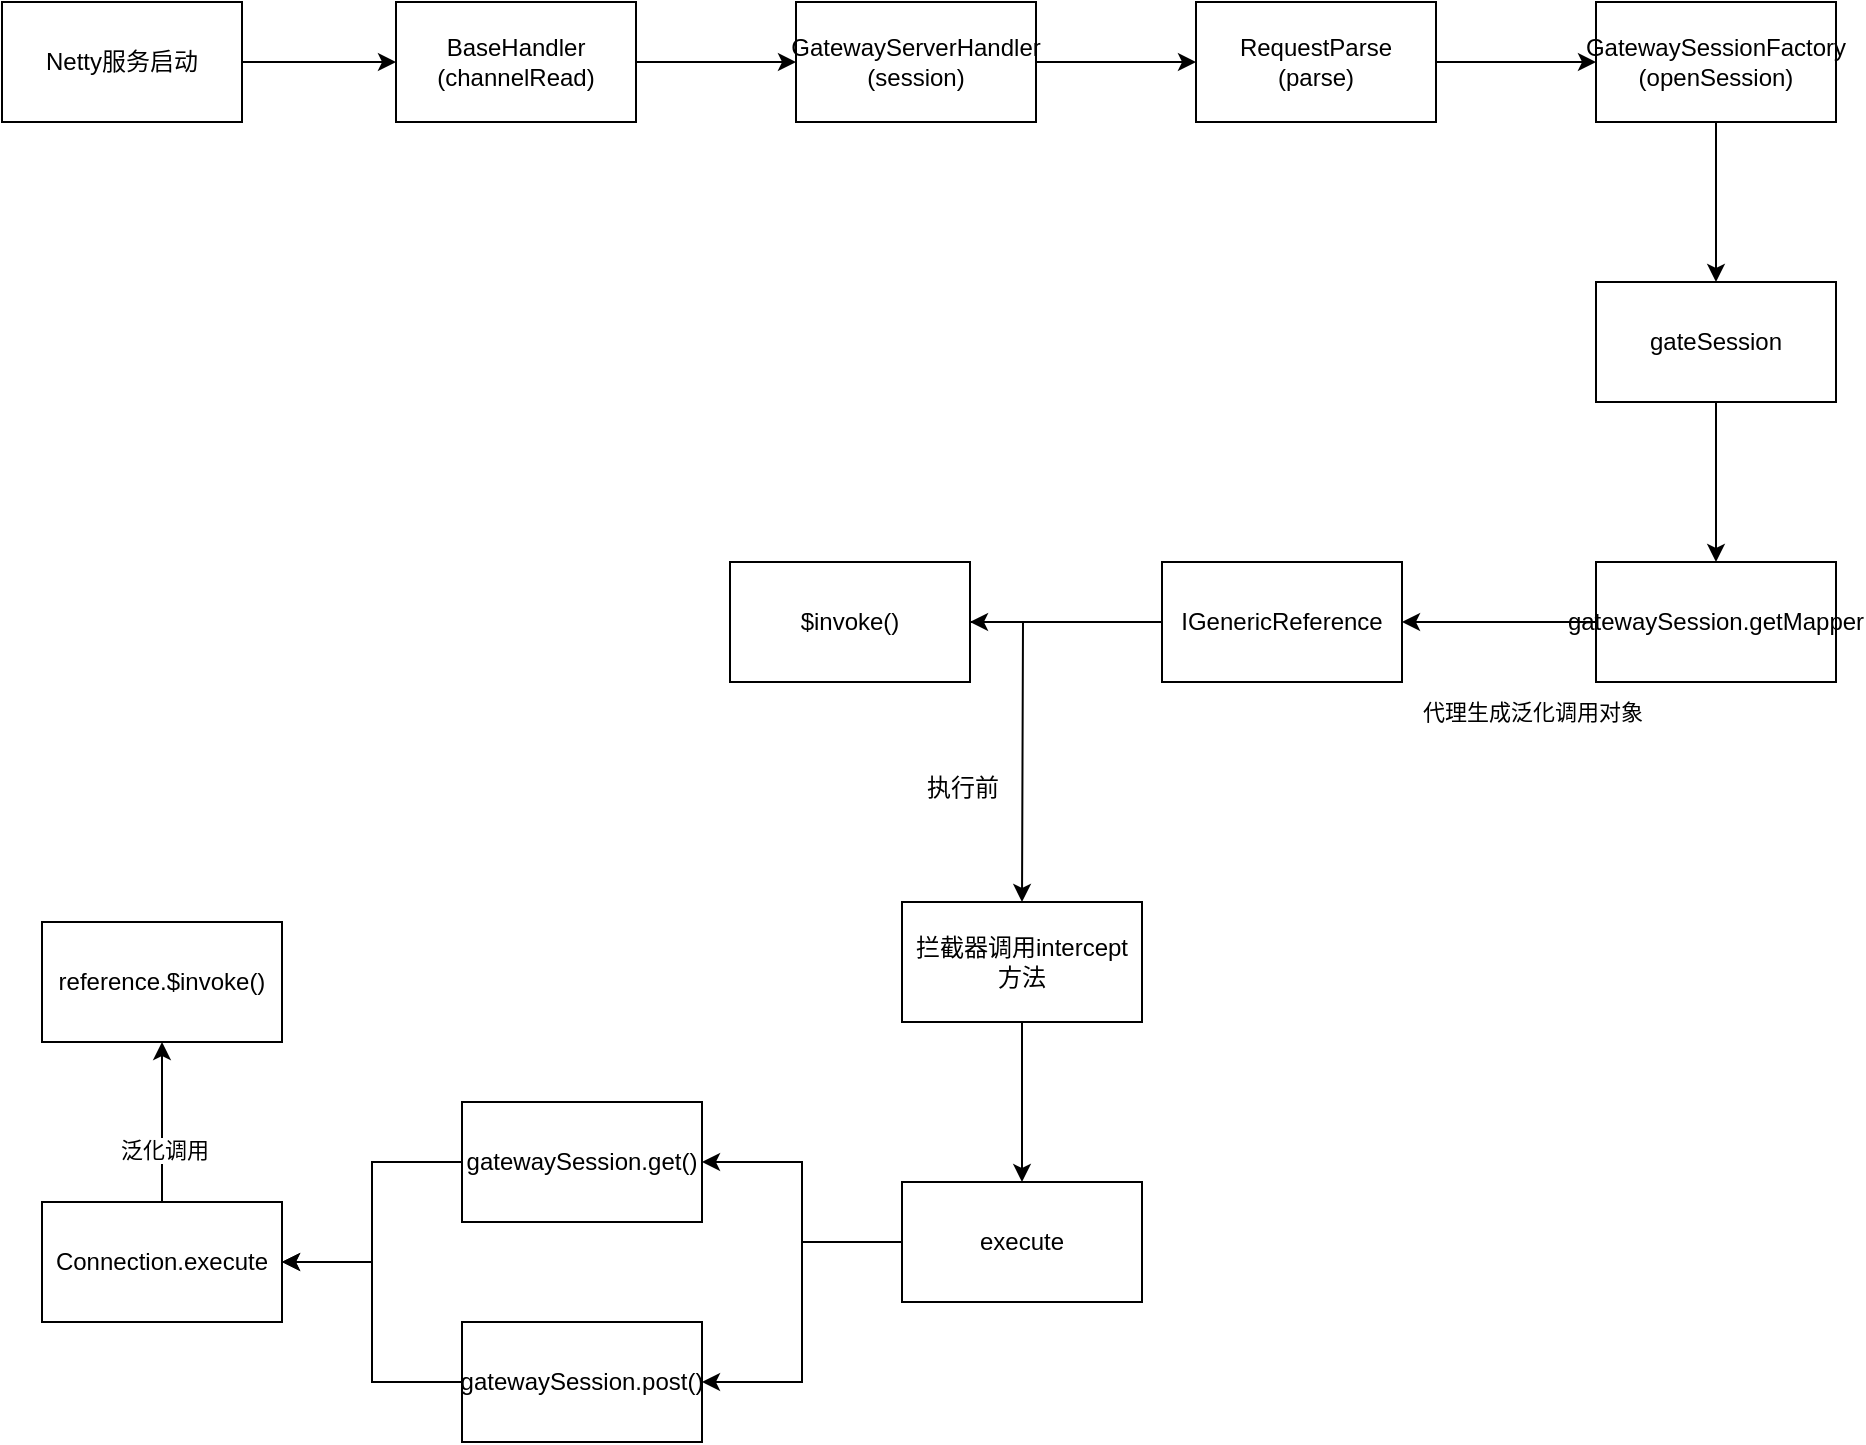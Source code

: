 <mxfile version="24.3.1" type="github">
  <diagram name="第 1 页" id="bUbhFQMuhcvtcKGtJrSe">
    <mxGraphModel dx="1434" dy="786" grid="1" gridSize="10" guides="1" tooltips="1" connect="1" arrows="1" fold="1" page="1" pageScale="1" pageWidth="827" pageHeight="1169" math="0" shadow="0">
      <root>
        <mxCell id="0" />
        <mxCell id="1" parent="0" />
        <mxCell id="LnbISWW5uRTb6eWAR77u-3" value="" style="edgeStyle=orthogonalEdgeStyle;rounded=0;orthogonalLoop=1;jettySize=auto;html=1;" edge="1" parent="1" source="LnbISWW5uRTb6eWAR77u-1" target="LnbISWW5uRTb6eWAR77u-2">
          <mxGeometry relative="1" as="geometry" />
        </mxCell>
        <mxCell id="LnbISWW5uRTb6eWAR77u-1" value="Netty服务启动" style="rounded=0;whiteSpace=wrap;html=1;" vertex="1" parent="1">
          <mxGeometry x="50" y="210" width="120" height="60" as="geometry" />
        </mxCell>
        <mxCell id="LnbISWW5uRTb6eWAR77u-5" value="" style="edgeStyle=orthogonalEdgeStyle;rounded=0;orthogonalLoop=1;jettySize=auto;html=1;" edge="1" parent="1" source="LnbISWW5uRTb6eWAR77u-2" target="LnbISWW5uRTb6eWAR77u-4">
          <mxGeometry relative="1" as="geometry" />
        </mxCell>
        <mxCell id="LnbISWW5uRTb6eWAR77u-2" value="BaseHandler&lt;div&gt;(channelRead)&lt;/div&gt;" style="whiteSpace=wrap;html=1;rounded=0;" vertex="1" parent="1">
          <mxGeometry x="247" y="210" width="120" height="60" as="geometry" />
        </mxCell>
        <mxCell id="LnbISWW5uRTb6eWAR77u-7" value="" style="edgeStyle=orthogonalEdgeStyle;rounded=0;orthogonalLoop=1;jettySize=auto;html=1;" edge="1" parent="1" source="LnbISWW5uRTb6eWAR77u-4" target="LnbISWW5uRTb6eWAR77u-6">
          <mxGeometry relative="1" as="geometry" />
        </mxCell>
        <mxCell id="LnbISWW5uRTb6eWAR77u-4" value="GatewayServerHandler&lt;div&gt;(session)&lt;/div&gt;" style="whiteSpace=wrap;html=1;rounded=0;" vertex="1" parent="1">
          <mxGeometry x="447" y="210" width="120" height="60" as="geometry" />
        </mxCell>
        <mxCell id="LnbISWW5uRTb6eWAR77u-9" value="" style="edgeStyle=orthogonalEdgeStyle;rounded=0;orthogonalLoop=1;jettySize=auto;html=1;" edge="1" parent="1" source="LnbISWW5uRTb6eWAR77u-6" target="LnbISWW5uRTb6eWAR77u-8">
          <mxGeometry relative="1" as="geometry" />
        </mxCell>
        <mxCell id="LnbISWW5uRTb6eWAR77u-6" value="RequestParse&lt;div&gt;(parse)&lt;/div&gt;" style="whiteSpace=wrap;html=1;rounded=0;" vertex="1" parent="1">
          <mxGeometry x="647" y="210" width="120" height="60" as="geometry" />
        </mxCell>
        <mxCell id="LnbISWW5uRTb6eWAR77u-11" value="" style="edgeStyle=orthogonalEdgeStyle;rounded=0;orthogonalLoop=1;jettySize=auto;html=1;" edge="1" parent="1" source="LnbISWW5uRTb6eWAR77u-8" target="LnbISWW5uRTb6eWAR77u-10">
          <mxGeometry relative="1" as="geometry" />
        </mxCell>
        <mxCell id="LnbISWW5uRTb6eWAR77u-8" value="GatewaySessionFactory&lt;div&gt;(openSession)&lt;/div&gt;" style="whiteSpace=wrap;html=1;rounded=0;" vertex="1" parent="1">
          <mxGeometry x="847" y="210" width="120" height="60" as="geometry" />
        </mxCell>
        <mxCell id="LnbISWW5uRTb6eWAR77u-13" value="" style="edgeStyle=orthogonalEdgeStyle;rounded=0;orthogonalLoop=1;jettySize=auto;html=1;" edge="1" parent="1" source="LnbISWW5uRTb6eWAR77u-10" target="LnbISWW5uRTb6eWAR77u-12">
          <mxGeometry relative="1" as="geometry" />
        </mxCell>
        <mxCell id="LnbISWW5uRTb6eWAR77u-10" value="gateSession" style="whiteSpace=wrap;html=1;rounded=0;" vertex="1" parent="1">
          <mxGeometry x="847" y="350" width="120" height="60" as="geometry" />
        </mxCell>
        <mxCell id="LnbISWW5uRTb6eWAR77u-15" value="" style="edgeStyle=orthogonalEdgeStyle;rounded=0;orthogonalLoop=1;jettySize=auto;html=1;" edge="1" parent="1" source="LnbISWW5uRTb6eWAR77u-12" target="LnbISWW5uRTb6eWAR77u-14">
          <mxGeometry relative="1" as="geometry" />
        </mxCell>
        <mxCell id="LnbISWW5uRTb6eWAR77u-12" value="gatewaySession.getMapper" style="whiteSpace=wrap;html=1;rounded=0;" vertex="1" parent="1">
          <mxGeometry x="847" y="490" width="120" height="60" as="geometry" />
        </mxCell>
        <mxCell id="LnbISWW5uRTb6eWAR77u-17" value="" style="edgeStyle=orthogonalEdgeStyle;rounded=0;orthogonalLoop=1;jettySize=auto;html=1;" edge="1" parent="1" source="LnbISWW5uRTb6eWAR77u-14" target="LnbISWW5uRTb6eWAR77u-16">
          <mxGeometry relative="1" as="geometry" />
        </mxCell>
        <mxCell id="LnbISWW5uRTb6eWAR77u-14" value="IGenericReference" style="whiteSpace=wrap;html=1;rounded=0;" vertex="1" parent="1">
          <mxGeometry x="630" y="490" width="120" height="60" as="geometry" />
        </mxCell>
        <mxCell id="LnbISWW5uRTb6eWAR77u-18" style="edgeStyle=orthogonalEdgeStyle;rounded=0;orthogonalLoop=1;jettySize=auto;html=1;" edge="1" parent="1" source="LnbISWW5uRTb6eWAR77u-16">
          <mxGeometry relative="1" as="geometry">
            <mxPoint x="560" y="660" as="targetPoint" />
          </mxGeometry>
        </mxCell>
        <mxCell id="LnbISWW5uRTb6eWAR77u-16" value="$invoke()" style="whiteSpace=wrap;html=1;rounded=0;" vertex="1" parent="1">
          <mxGeometry x="414" y="490" width="120" height="60" as="geometry" />
        </mxCell>
        <mxCell id="LnbISWW5uRTb6eWAR77u-22" value="" style="edgeStyle=orthogonalEdgeStyle;rounded=0;orthogonalLoop=1;jettySize=auto;html=1;" edge="1" parent="1" source="LnbISWW5uRTb6eWAR77u-19" target="LnbISWW5uRTb6eWAR77u-21">
          <mxGeometry relative="1" as="geometry" />
        </mxCell>
        <mxCell id="LnbISWW5uRTb6eWAR77u-19" value="拦截器调用intercept方法" style="rounded=0;whiteSpace=wrap;html=1;" vertex="1" parent="1">
          <mxGeometry x="500" y="660" width="120" height="60" as="geometry" />
        </mxCell>
        <mxCell id="LnbISWW5uRTb6eWAR77u-20" value="执行前" style="text;html=1;align=center;verticalAlign=middle;resizable=0;points=[];autosize=1;strokeColor=none;fillColor=none;" vertex="1" parent="1">
          <mxGeometry x="500" y="588" width="60" height="30" as="geometry" />
        </mxCell>
        <mxCell id="LnbISWW5uRTb6eWAR77u-24" value="" style="edgeStyle=orthogonalEdgeStyle;rounded=0;orthogonalLoop=1;jettySize=auto;html=1;" edge="1" parent="1" source="LnbISWW5uRTb6eWAR77u-21" target="LnbISWW5uRTb6eWAR77u-23">
          <mxGeometry relative="1" as="geometry" />
        </mxCell>
        <mxCell id="LnbISWW5uRTb6eWAR77u-27" style="edgeStyle=orthogonalEdgeStyle;rounded=0;orthogonalLoop=1;jettySize=auto;html=1;entryX=1;entryY=0.5;entryDx=0;entryDy=0;" edge="1" parent="1" source="LnbISWW5uRTb6eWAR77u-21" target="LnbISWW5uRTb6eWAR77u-26">
          <mxGeometry relative="1" as="geometry" />
        </mxCell>
        <mxCell id="LnbISWW5uRTb6eWAR77u-21" value="execute" style="whiteSpace=wrap;html=1;rounded=0;" vertex="1" parent="1">
          <mxGeometry x="500" y="800" width="120" height="60" as="geometry" />
        </mxCell>
        <mxCell id="LnbISWW5uRTb6eWAR77u-29" value="" style="edgeStyle=orthogonalEdgeStyle;rounded=0;orthogonalLoop=1;jettySize=auto;html=1;" edge="1" parent="1" source="LnbISWW5uRTb6eWAR77u-23" target="LnbISWW5uRTb6eWAR77u-28">
          <mxGeometry relative="1" as="geometry" />
        </mxCell>
        <mxCell id="LnbISWW5uRTb6eWAR77u-23" value="gatewaySession.get()" style="whiteSpace=wrap;html=1;rounded=0;" vertex="1" parent="1">
          <mxGeometry x="280" y="760" width="120" height="60" as="geometry" />
        </mxCell>
        <mxCell id="LnbISWW5uRTb6eWAR77u-30" style="edgeStyle=orthogonalEdgeStyle;rounded=0;orthogonalLoop=1;jettySize=auto;html=1;entryX=1;entryY=0.5;entryDx=0;entryDy=0;" edge="1" parent="1" source="LnbISWW5uRTb6eWAR77u-26" target="LnbISWW5uRTb6eWAR77u-28">
          <mxGeometry relative="1" as="geometry" />
        </mxCell>
        <mxCell id="LnbISWW5uRTb6eWAR77u-26" value="gatewaySession.post()" style="rounded=0;whiteSpace=wrap;html=1;" vertex="1" parent="1">
          <mxGeometry x="280" y="870" width="120" height="60" as="geometry" />
        </mxCell>
        <mxCell id="LnbISWW5uRTb6eWAR77u-32" value="" style="edgeStyle=orthogonalEdgeStyle;rounded=0;orthogonalLoop=1;jettySize=auto;html=1;" edge="1" parent="1" source="LnbISWW5uRTb6eWAR77u-28" target="LnbISWW5uRTb6eWAR77u-31">
          <mxGeometry relative="1" as="geometry" />
        </mxCell>
        <mxCell id="LnbISWW5uRTb6eWAR77u-33" value="泛化调用" style="edgeLabel;html=1;align=center;verticalAlign=middle;resizable=0;points=[];" vertex="1" connectable="0" parent="LnbISWW5uRTb6eWAR77u-32">
          <mxGeometry x="-0.35" y="-1" relative="1" as="geometry">
            <mxPoint as="offset" />
          </mxGeometry>
        </mxCell>
        <mxCell id="LnbISWW5uRTb6eWAR77u-28" value="Connection.execute" style="whiteSpace=wrap;html=1;rounded=0;" vertex="1" parent="1">
          <mxGeometry x="70" y="810" width="120" height="60" as="geometry" />
        </mxCell>
        <mxCell id="LnbISWW5uRTb6eWAR77u-31" value="reference.$invoke()" style="whiteSpace=wrap;html=1;rounded=0;" vertex="1" parent="1">
          <mxGeometry x="70" y="670" width="120" height="60" as="geometry" />
        </mxCell>
        <mxCell id="LnbISWW5uRTb6eWAR77u-35" value="&lt;span style=&quot;font-size: 11px; background-color: rgb(255, 255, 255);&quot;&gt;代理生成泛化调用对象&lt;/span&gt;" style="text;html=1;align=center;verticalAlign=middle;resizable=0;points=[];autosize=1;strokeColor=none;fillColor=none;" vertex="1" parent="1">
          <mxGeometry x="750" y="550" width="130" height="30" as="geometry" />
        </mxCell>
      </root>
    </mxGraphModel>
  </diagram>
</mxfile>
